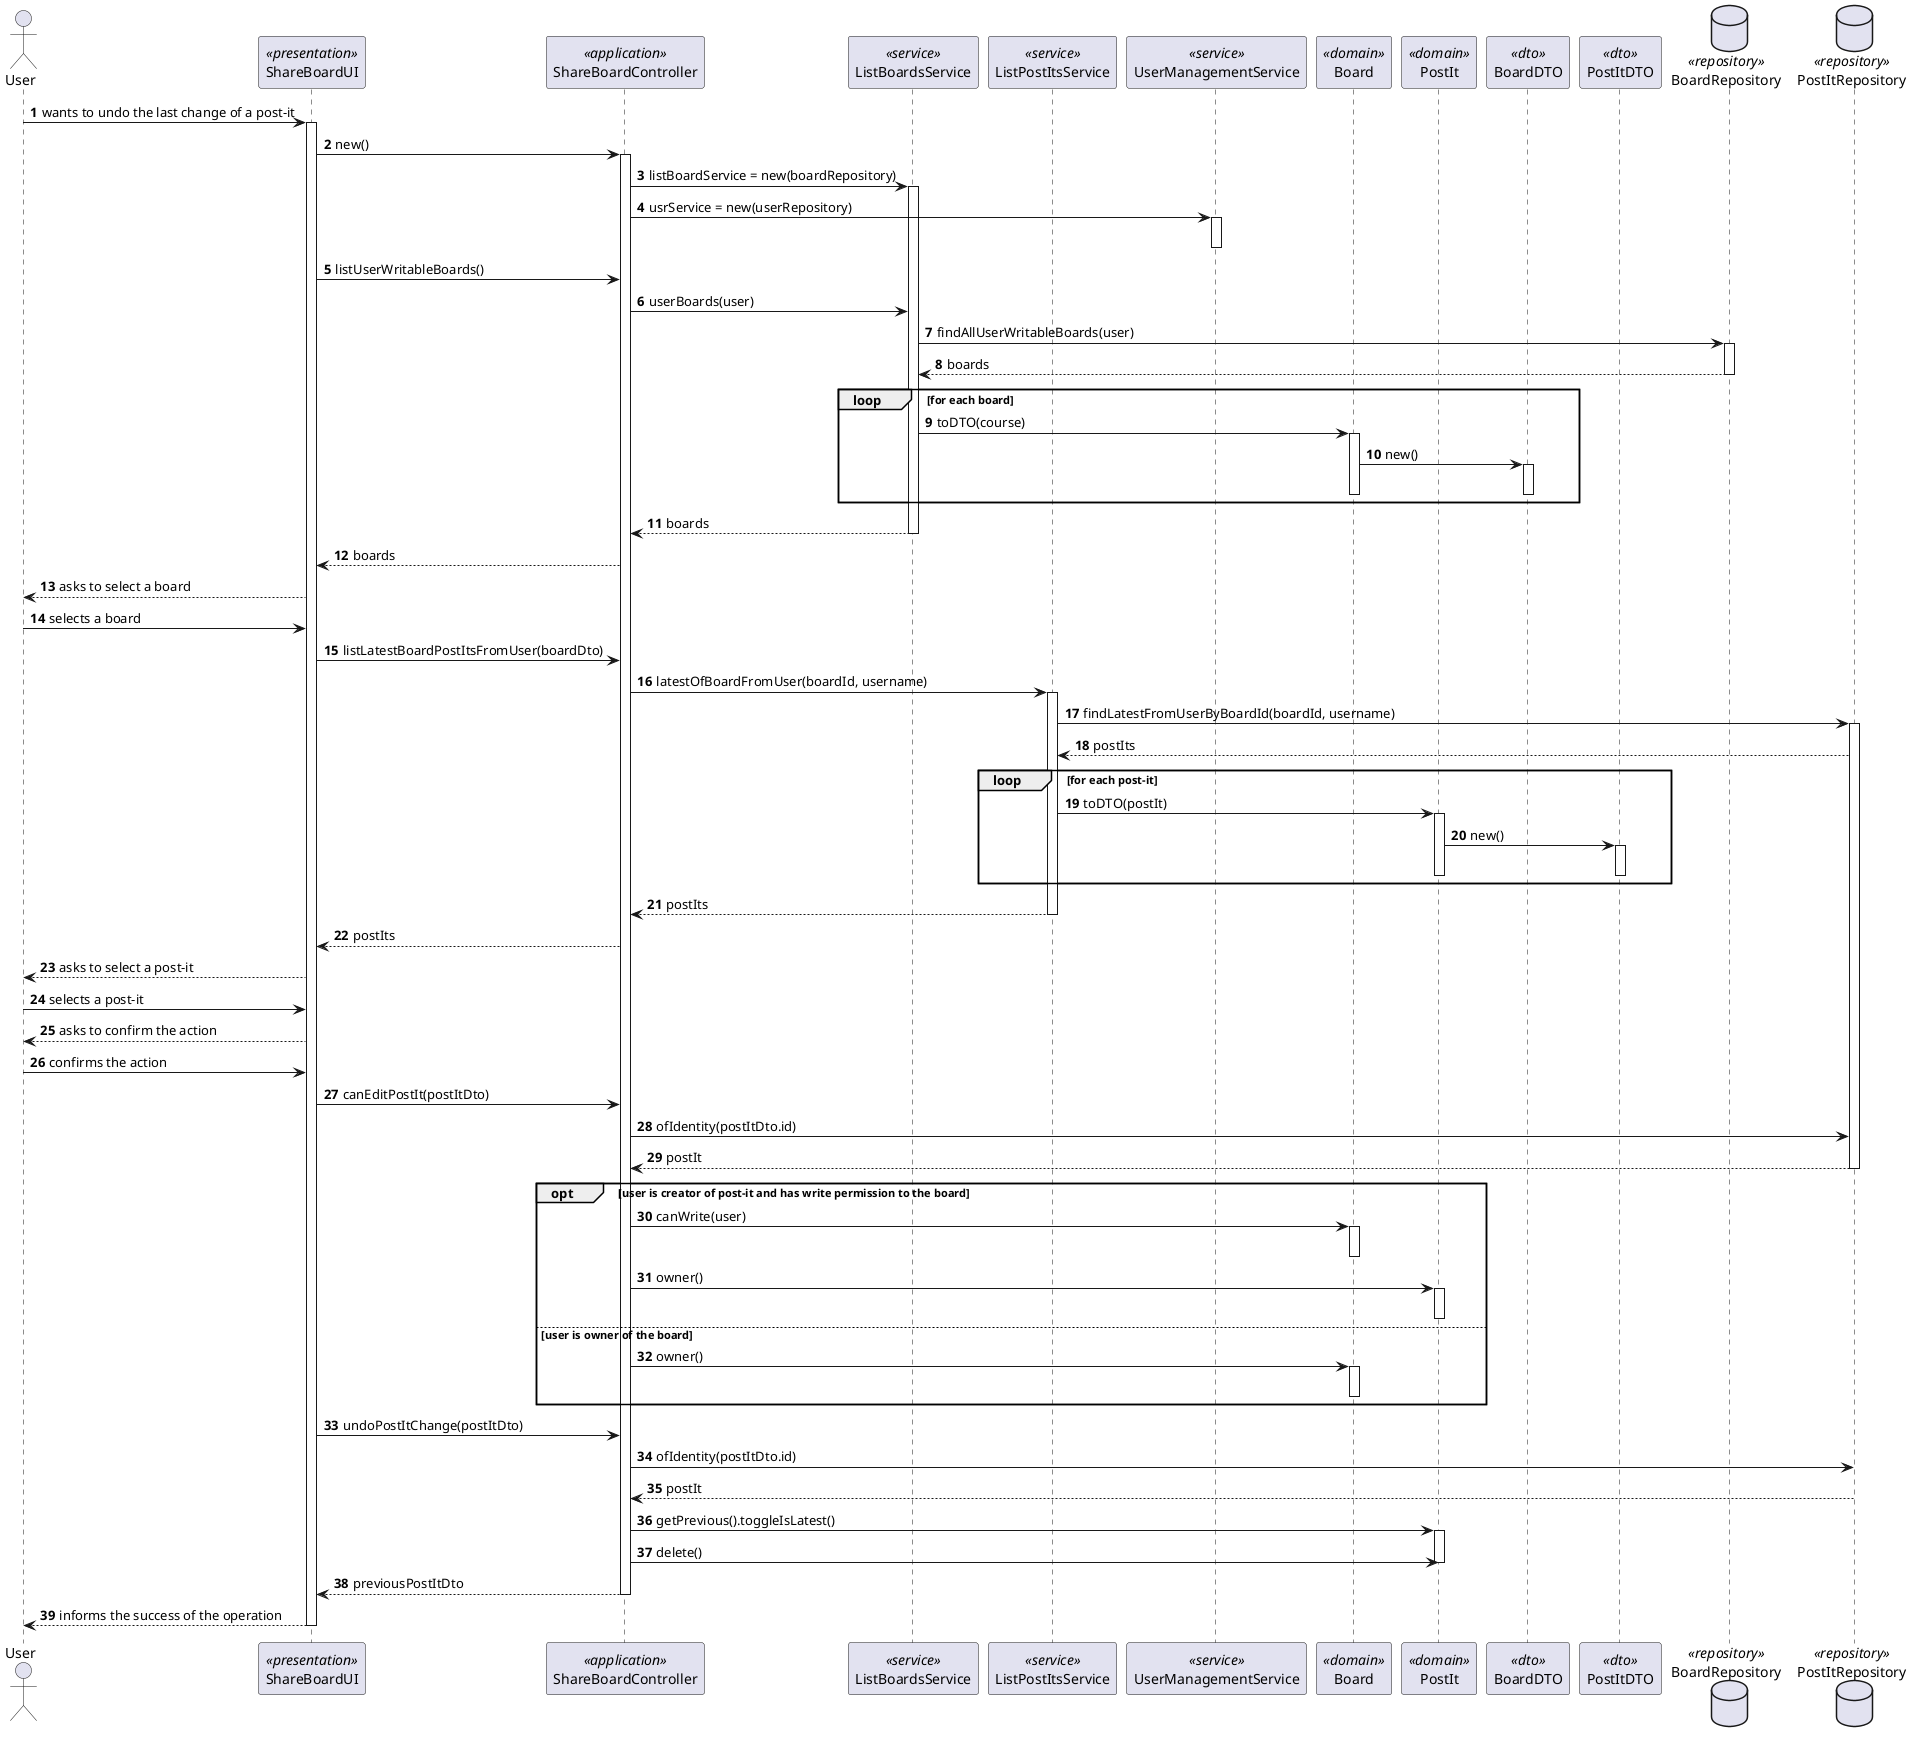 @startuml US3008_SD
autonumber

actor "User" as U
participant "ShareBoardUI" as UI <<presentation>>
participant "ShareBoardController" as CTRL <<application>>
participant "ListBoardsService" as BOARDSVC <<service>>
participant "ListPostItsService" as POSTITSVC <<service>>
participant "UserManagementService" as USRSVC <<service>>
participant "Board" as B <<domain>>
participant "PostIt" as P <<domain>>
participant "BoardDTO" as BDTO <<dto>>
participant "PostItDTO" as PDTO <<dto>>

database BoardRepository as BOARDREP <<repository>>
database PostItRepository as POSTITREP <<repository>>

U -> UI : wants to undo the last change of a post-it
activate UI
  UI -> CTRL : new()
  activate CTRL
    CTRL -> BOARDSVC : listBoardService = new(boardRepository)
    activate BOARDSVC
    ' deactivate BOARDSVC

    CTRL -> USRSVC : usrService = new(userRepository)
    activate USRSVC
    deactivate USRSVC
  ' deactivate CTRL

  UI -> CTRL : listUserWritableBoards()
  ' activate CTRL
    CTRL -> BOARDSVC : userBoards(user)
    ' activate BOARDSVC
      BOARDSVC -> BOARDREP : findAllUserWritableBoards(user)
      activate BOARDREP
         BOARDSVC <-- BOARDREP : boards
      deactivate BOARDREP

      loop for each board
        BOARDSVC -> B : toDTO(course)
        activate B
          B -> BDTO : new()
          activate BDTO
          deactivate BDTO
        deactivate B
      end loop

      CTRL <-- BOARDSVC : boards
    deactivate BOARDSVC
    UI <-- CTRL : boards
  ' deactivate CTRL

  U <-- UI : asks to select a board
' deactivate UI

U -> UI : selects a board
' activate UI
  UI -> CTRL : listLatestBoardPostItsFromUser(boardDto)
  ' activate CTRL
    CTRL -> POSTITSVC : latestOfBoardFromUser(boardId, username)
    activate POSTITSVC
      POSTITSVC -> POSTITREP : findLatestFromUserByBoardId(boardId, username)
      activate POSTITREP
        POSTITSVC <-- POSTITREP : postIts
      ' deactivate POSTITREP

      loop for each post-it
        POSTITSVC -> P : toDTO(postIt)
        activate P
          P -> PDTO : new()
          activate PDTO
          deactivate PDTO
        deactivate P
      end loop

      CTRL <-- POSTITSVC : postIts
    deactivate POSTITSVC

    UI <-- CTRL : postIts
  ' deactivate CTRL

  U <-- UI : asks to select a post-it
' deactivate UI

U -> UI : selects a post-it
' activate UI
  U <-- UI : asks to confirm the action
' deactivate UI

U -> UI : confirms the action
' activate UI
  UI -> CTRL : canEditPostIt(postItDto)
  ' activate CTRL
    CTRL -> POSTITREP : ofIdentity(postItDto.id)
    ' activate POSTITREP
      CTRL <-- POSTITREP : postIt
    deactivate POSTITREP

    opt user is creator of post-it and has write permission to the board
      CTRL -> B : canWrite(user)
      activate B
      deactivate B

      CTRL -> P : owner()
      activate P
      deactivate P

    else user is owner of the board
      CTRL -> B : owner()
      activate B
      deactivate B
    end

  UI -> CTRL : undoPostItChange(postItDto)
  ' activate CTRL
    CTRL -> POSTITREP : ofIdentity(postItDto.id)
    ' activate POSTITREP
      CTRL <-- POSTITREP : postIt
    deactivate POSTITREP

    CTRL -> P : getPrevious().toggleIsLatest()
    activate P
    ' deactivate P

    CTRL -> P : delete()
    ' activate P
    deactivate P

    UI <-- CTRL : previousPostItDto
  deactivate CTRL

  U <-- UI : informs the success of the operation
deactivate UI

deactivate U

@enduml
